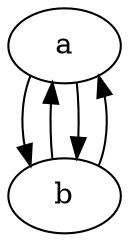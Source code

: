 digraph G {
    "a" [type=C, alive=n];
    "b" [type=C, alive=n];
    "a" -> "b";
    "b" -> "a";
    "a" -> "b" [weakref=y, callback=y, clear_callback=y];
    "b" -> "a" [weakref=y, callback=y, clear_callback=y];
}

